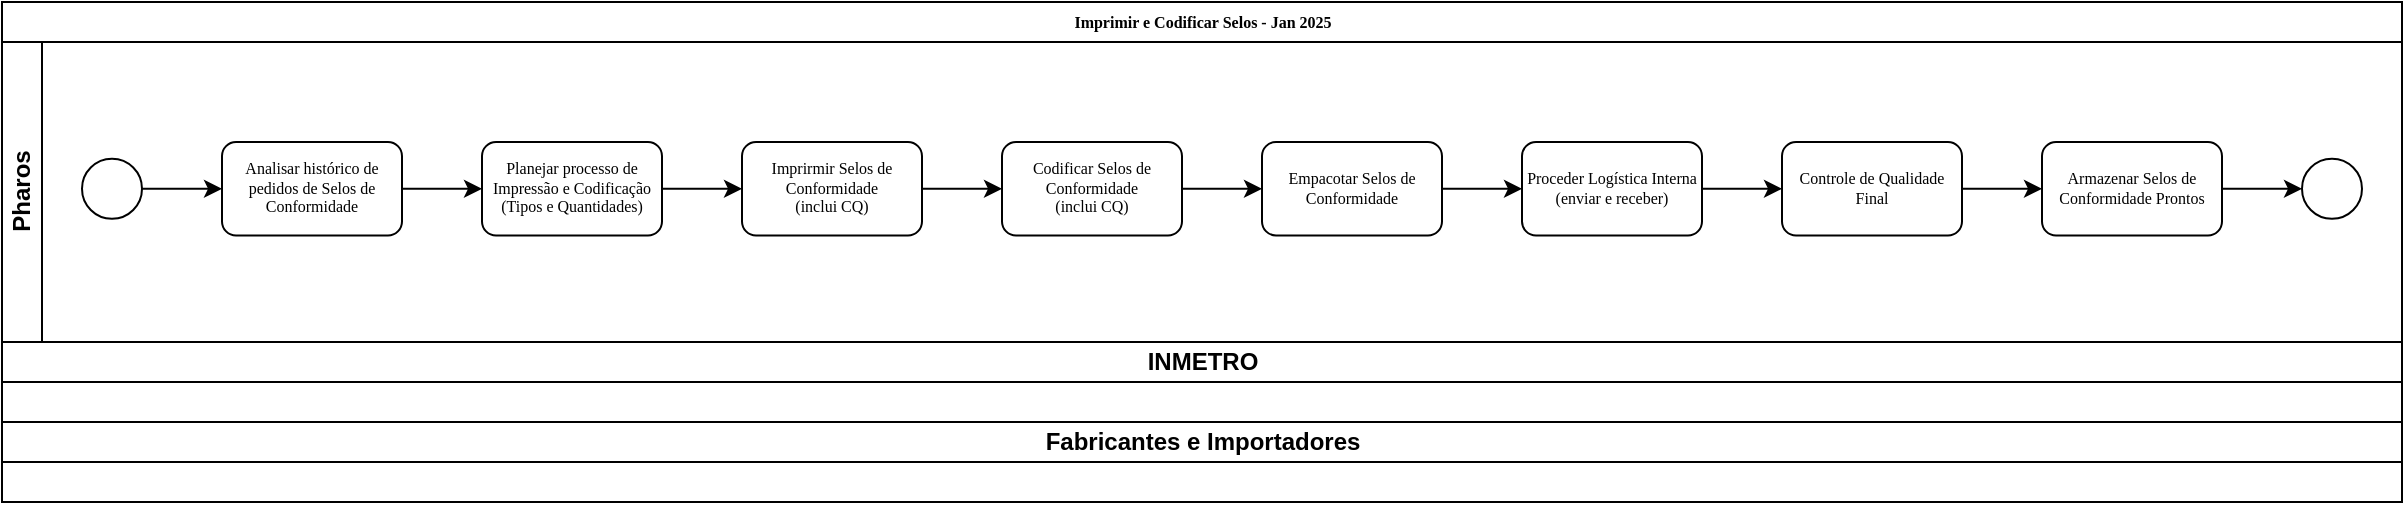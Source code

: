 <mxfile version="24.7.14">
  <diagram name="Page-1" id="c7488fd3-1785-93aa-aadb-54a6760d102a">
    <mxGraphModel dx="1430" dy="790" grid="1" gridSize="10" guides="1" tooltips="1" connect="1" arrows="1" fold="1" page="1" pageScale="1" pageWidth="1100" pageHeight="850" background="none" math="0" shadow="0">
      <root>
        <mxCell id="0" />
        <mxCell id="1" parent="0" />
        <mxCell id="2b4e8129b02d487f-1" value="Imprimir e Codificar Selos - Jan 2025" style="swimlane;html=1;childLayout=stackLayout;horizontal=1;startSize=20;horizontalStack=0;rounded=0;shadow=0;labelBackgroundColor=none;strokeWidth=1;fontFamily=Verdana;fontSize=8;align=center;" parent="1" vertex="1">
          <mxGeometry x="180" y="70" width="1200" height="250" as="geometry" />
        </mxCell>
        <mxCell id="2b4e8129b02d487f-2" value="Pharos" style="swimlane;html=1;startSize=20;horizontal=0;" parent="2b4e8129b02d487f-1" vertex="1">
          <mxGeometry y="20" width="1200" height="150" as="geometry" />
        </mxCell>
        <mxCell id="77CGy44zf38P_ugC092b-19" value="" style="ellipse;whiteSpace=wrap;html=1;rounded=0;shadow=0;labelBackgroundColor=none;strokeWidth=1;fontFamily=Verdana;fontSize=8;align=center;" parent="2b4e8129b02d487f-2" vertex="1">
          <mxGeometry x="1150" y="58.37" width="30" height="30" as="geometry" />
        </mxCell>
        <mxCell id="2b4e8129b02d487f-3" value="INMETRO" style="swimlane;html=1;startSize=20;horizontal=0;" parent="2b4e8129b02d487f-1" vertex="1" collapsed="1">
          <mxGeometry y="170" width="1200" height="40" as="geometry">
            <mxRectangle y="170" width="1200" height="150" as="alternateBounds" />
          </mxGeometry>
        </mxCell>
        <mxCell id="2b4e8129b02d487f-4" value="Fabricantes e Importadores" style="swimlane;html=1;startSize=20;horizontal=0;" parent="2b4e8129b02d487f-1" vertex="1" collapsed="1">
          <mxGeometry y="210" width="1200" height="40" as="geometry">
            <mxRectangle y="320" width="1200" height="150" as="alternateBounds" />
          </mxGeometry>
        </mxCell>
        <mxCell id="77CGy44zf38P_ugC092b-1" value="" style="edgeStyle=orthogonalEdgeStyle;rounded=0;orthogonalLoop=1;jettySize=auto;html=1;" parent="1" source="77CGy44zf38P_ugC092b-2" target="77CGy44zf38P_ugC092b-4" edge="1">
          <mxGeometry relative="1" as="geometry" />
        </mxCell>
        <mxCell id="77CGy44zf38P_ugC092b-2" value="" style="ellipse;whiteSpace=wrap;html=1;rounded=0;shadow=0;labelBackgroundColor=none;strokeWidth=1;fontFamily=Verdana;fontSize=8;align=center;" parent="1" vertex="1">
          <mxGeometry x="220" y="148.38" width="30" height="30" as="geometry" />
        </mxCell>
        <mxCell id="77CGy44zf38P_ugC092b-3" value="" style="edgeStyle=orthogonalEdgeStyle;rounded=0;orthogonalLoop=1;jettySize=auto;html=1;" parent="1" source="77CGy44zf38P_ugC092b-4" target="77CGy44zf38P_ugC092b-6" edge="1">
          <mxGeometry relative="1" as="geometry" />
        </mxCell>
        <mxCell id="77CGy44zf38P_ugC092b-4" value="&lt;div&gt;Analisar histórico de pedidos de Selos de Conformidade&lt;/div&gt;" style="rounded=1;whiteSpace=wrap;html=1;shadow=0;labelBackgroundColor=none;strokeWidth=1;fontFamily=Verdana;fontSize=8;align=center;" parent="1" vertex="1">
          <mxGeometry x="290" y="140.01" width="90" height="46.75" as="geometry" />
        </mxCell>
        <mxCell id="77CGy44zf38P_ugC092b-5" value="" style="edgeStyle=orthogonalEdgeStyle;rounded=0;orthogonalLoop=1;jettySize=auto;html=1;" parent="1" source="77CGy44zf38P_ugC092b-6" target="77CGy44zf38P_ugC092b-8" edge="1">
          <mxGeometry relative="1" as="geometry" />
        </mxCell>
        <mxCell id="77CGy44zf38P_ugC092b-6" value="&lt;div&gt;Planejar processo de Impressão e Codificação (Tipos e Quantidades)&lt;/div&gt;" style="rounded=1;whiteSpace=wrap;html=1;shadow=0;labelBackgroundColor=none;strokeWidth=1;fontFamily=Verdana;fontSize=8;align=center;" parent="1" vertex="1">
          <mxGeometry x="420" y="140" width="90" height="46.75" as="geometry" />
        </mxCell>
        <mxCell id="77CGy44zf38P_ugC092b-7" value="" style="edgeStyle=orthogonalEdgeStyle;rounded=0;orthogonalLoop=1;jettySize=auto;html=1;" parent="1" source="77CGy44zf38P_ugC092b-8" target="77CGy44zf38P_ugC092b-10" edge="1">
          <mxGeometry relative="1" as="geometry" />
        </mxCell>
        <mxCell id="77CGy44zf38P_ugC092b-8" value="&lt;div&gt;Imprirmir Selos de Conformidade &lt;br&gt;(inclui CQ)&lt;/div&gt;" style="rounded=1;whiteSpace=wrap;html=1;shadow=0;labelBackgroundColor=none;strokeWidth=1;fontFamily=Verdana;fontSize=8;align=center;" parent="1" vertex="1">
          <mxGeometry x="550" y="140.01" width="90" height="46.75" as="geometry" />
        </mxCell>
        <mxCell id="77CGy44zf38P_ugC092b-9" value="" style="edgeStyle=orthogonalEdgeStyle;rounded=0;orthogonalLoop=1;jettySize=auto;html=1;" parent="1" source="77CGy44zf38P_ugC092b-10" target="77CGy44zf38P_ugC092b-12" edge="1">
          <mxGeometry relative="1" as="geometry" />
        </mxCell>
        <mxCell id="77CGy44zf38P_ugC092b-10" value="&lt;div&gt;Codificar Selos de Conformidade&lt;/div&gt;&lt;div&gt;(inclui CQ)&lt;/div&gt;" style="rounded=1;whiteSpace=wrap;html=1;shadow=0;labelBackgroundColor=none;strokeWidth=1;fontFamily=Verdana;fontSize=8;align=center;" parent="1" vertex="1">
          <mxGeometry x="680" y="140" width="90" height="46.75" as="geometry" />
        </mxCell>
        <mxCell id="77CGy44zf38P_ugC092b-11" value="" style="edgeStyle=orthogonalEdgeStyle;rounded=0;orthogonalLoop=1;jettySize=auto;html=1;entryX=0;entryY=0.5;entryDx=0;entryDy=0;" parent="1" source="77CGy44zf38P_ugC092b-12" target="77CGy44zf38P_ugC092b-14" edge="1">
          <mxGeometry relative="1" as="geometry">
            <mxPoint x="910" y="198.38" as="targetPoint" />
          </mxGeometry>
        </mxCell>
        <mxCell id="77CGy44zf38P_ugC092b-12" value="&lt;div&gt;Empacotar Selos de Conformidade&lt;/div&gt;" style="rounded=1;whiteSpace=wrap;html=1;shadow=0;labelBackgroundColor=none;strokeWidth=1;fontFamily=Verdana;fontSize=8;align=center;" parent="1" vertex="1">
          <mxGeometry x="810" y="140" width="90" height="46.75" as="geometry" />
        </mxCell>
        <mxCell id="77CGy44zf38P_ugC092b-13" value="" style="edgeStyle=orthogonalEdgeStyle;rounded=0;orthogonalLoop=1;jettySize=auto;html=1;" parent="1" source="77CGy44zf38P_ugC092b-14" target="77CGy44zf38P_ugC092b-16" edge="1">
          <mxGeometry relative="1" as="geometry" />
        </mxCell>
        <mxCell id="77CGy44zf38P_ugC092b-14" value="Proceder Logística Interna (enviar e receber)" style="rounded=1;whiteSpace=wrap;html=1;shadow=0;labelBackgroundColor=none;strokeWidth=1;fontFamily=Verdana;fontSize=8;align=center;" parent="1" vertex="1">
          <mxGeometry x="940" y="140" width="90" height="46.75" as="geometry" />
        </mxCell>
        <mxCell id="77CGy44zf38P_ugC092b-15" value="" style="edgeStyle=orthogonalEdgeStyle;rounded=0;orthogonalLoop=1;jettySize=auto;html=1;" parent="1" source="77CGy44zf38P_ugC092b-16" target="77CGy44zf38P_ugC092b-18" edge="1">
          <mxGeometry relative="1" as="geometry" />
        </mxCell>
        <mxCell id="77CGy44zf38P_ugC092b-16" value="Controle de Qualidade Final" style="rounded=1;whiteSpace=wrap;html=1;shadow=0;labelBackgroundColor=none;strokeWidth=1;fontFamily=Verdana;fontSize=8;align=center;" parent="1" vertex="1">
          <mxGeometry x="1070" y="140" width="90" height="46.75" as="geometry" />
        </mxCell>
        <mxCell id="77CGy44zf38P_ugC092b-17" value="" style="edgeStyle=orthogonalEdgeStyle;rounded=0;orthogonalLoop=1;jettySize=auto;html=1;entryX=0;entryY=0.5;entryDx=0;entryDy=0;" parent="1" source="77CGy44zf38P_ugC092b-18" target="77CGy44zf38P_ugC092b-19" edge="1">
          <mxGeometry relative="1" as="geometry">
            <mxPoint x="1330" y="163.38" as="targetPoint" />
          </mxGeometry>
        </mxCell>
        <mxCell id="77CGy44zf38P_ugC092b-18" value="Armazenar Selos de Conformidade Prontos" style="rounded=1;whiteSpace=wrap;html=1;shadow=0;labelBackgroundColor=none;strokeWidth=1;fontFamily=Verdana;fontSize=8;align=center;" parent="1" vertex="1">
          <mxGeometry x="1200" y="140" width="90" height="46.75" as="geometry" />
        </mxCell>
      </root>
    </mxGraphModel>
  </diagram>
</mxfile>
